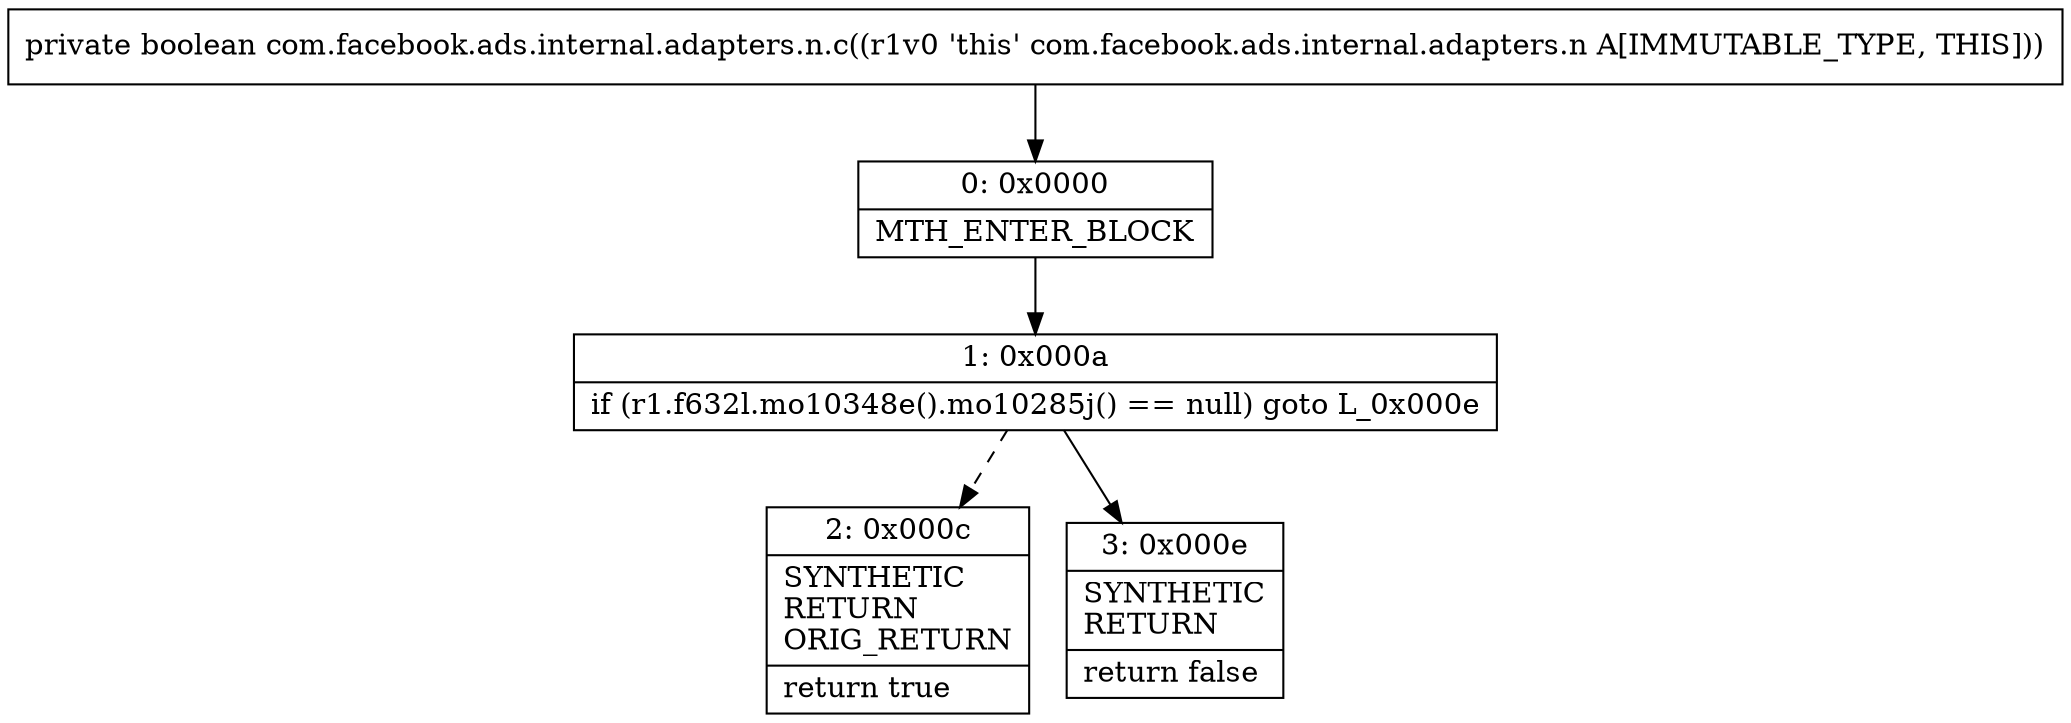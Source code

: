 digraph "CFG forcom.facebook.ads.internal.adapters.n.c()Z" {
Node_0 [shape=record,label="{0\:\ 0x0000|MTH_ENTER_BLOCK\l}"];
Node_1 [shape=record,label="{1\:\ 0x000a|if (r1.f632l.mo10348e().mo10285j() == null) goto L_0x000e\l}"];
Node_2 [shape=record,label="{2\:\ 0x000c|SYNTHETIC\lRETURN\lORIG_RETURN\l|return true\l}"];
Node_3 [shape=record,label="{3\:\ 0x000e|SYNTHETIC\lRETURN\l|return false\l}"];
MethodNode[shape=record,label="{private boolean com.facebook.ads.internal.adapters.n.c((r1v0 'this' com.facebook.ads.internal.adapters.n A[IMMUTABLE_TYPE, THIS])) }"];
MethodNode -> Node_0;
Node_0 -> Node_1;
Node_1 -> Node_2[style=dashed];
Node_1 -> Node_3;
}

